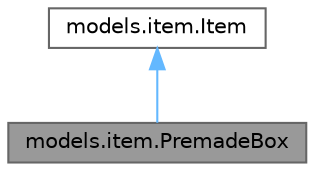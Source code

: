 digraph "models.item.PremadeBox"
{
 // LATEX_PDF_SIZE
  bgcolor="transparent";
  edge [fontname=Helvetica,fontsize=10,labelfontname=Helvetica,labelfontsize=10];
  node [fontname=Helvetica,fontsize=10,shape=box,height=0.2,width=0.4];
  Node1 [id="Node000001",label="models.item.PremadeBox",height=0.2,width=0.4,color="gray40", fillcolor="grey60", style="filled", fontcolor="black",tooltip="Represents a premade box that can be customized with available vegetables."];
  Node2 -> Node1 [id="edge1_Node000001_Node000002",dir="back",color="steelblue1",style="solid",tooltip=" "];
  Node2 [id="Node000002",label="models.item.Item",height=0.2,width=0.4,color="gray40", fillcolor="white", style="filled",URL="$classmodels_1_1item_1_1_item.html",tooltip="Represents an individual item that can be ordered by a customer."];
}

